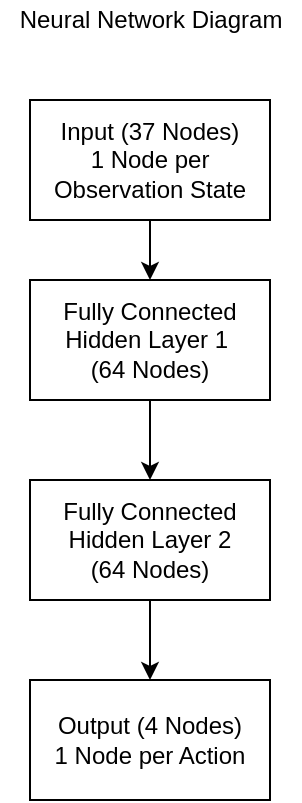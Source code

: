 <mxfile version="13.8.0" type="github">
  <diagram id="prtHgNgQTEPvFCAcTncT" name="Page-1">
    <mxGraphModel dx="902" dy="730" grid="1" gridSize="10" guides="1" tooltips="1" connect="1" arrows="1" fold="1" page="1" pageScale="1" pageWidth="827" pageHeight="1169" math="0" shadow="0">
      <root>
        <mxCell id="0" />
        <mxCell id="1" parent="0" />
        <mxCell id="SHO6RblA5cBtFDI0t-4H-6" value="" style="edgeStyle=orthogonalEdgeStyle;rounded=0;orthogonalLoop=1;jettySize=auto;html=1;" edge="1" parent="1" source="SHO6RblA5cBtFDI0t-4H-1" target="SHO6RblA5cBtFDI0t-4H-2">
          <mxGeometry relative="1" as="geometry" />
        </mxCell>
        <mxCell id="SHO6RblA5cBtFDI0t-4H-1" value="Input (37 Nodes)&lt;br&gt;1 Node per Observation State" style="rounded=0;whiteSpace=wrap;html=1;" vertex="1" parent="1">
          <mxGeometry x="380" y="60" width="120" height="60" as="geometry" />
        </mxCell>
        <mxCell id="SHO6RblA5cBtFDI0t-4H-7" value="" style="edgeStyle=orthogonalEdgeStyle;rounded=0;orthogonalLoop=1;jettySize=auto;html=1;" edge="1" parent="1" source="SHO6RblA5cBtFDI0t-4H-2" target="SHO6RblA5cBtFDI0t-4H-3">
          <mxGeometry relative="1" as="geometry" />
        </mxCell>
        <mxCell id="SHO6RblA5cBtFDI0t-4H-2" value="Fully Connected Hidden Layer 1&amp;nbsp;&lt;br&gt;(64 Nodes)" style="rounded=0;whiteSpace=wrap;html=1;" vertex="1" parent="1">
          <mxGeometry x="380" y="150" width="120" height="60" as="geometry" />
        </mxCell>
        <mxCell id="SHO6RblA5cBtFDI0t-4H-10" value="" style="edgeStyle=orthogonalEdgeStyle;rounded=0;orthogonalLoop=1;jettySize=auto;html=1;" edge="1" parent="1" source="SHO6RblA5cBtFDI0t-4H-3" target="SHO6RblA5cBtFDI0t-4H-4">
          <mxGeometry relative="1" as="geometry" />
        </mxCell>
        <mxCell id="SHO6RblA5cBtFDI0t-4H-3" value="Fully Connected Hidden Layer 2&lt;br&gt;(64 Nodes)" style="rounded=0;whiteSpace=wrap;html=1;" vertex="1" parent="1">
          <mxGeometry x="380" y="250" width="120" height="60" as="geometry" />
        </mxCell>
        <mxCell id="SHO6RblA5cBtFDI0t-4H-4" value="Output (4 Nodes)&lt;br&gt;1 Node per Action" style="rounded=0;whiteSpace=wrap;html=1;" vertex="1" parent="1">
          <mxGeometry x="380" y="350" width="120" height="60" as="geometry" />
        </mxCell>
        <mxCell id="SHO6RblA5cBtFDI0t-4H-11" value="Neural Network Diagram" style="text;html=1;resizable=0;autosize=1;align=center;verticalAlign=middle;points=[];fillColor=none;strokeColor=none;rounded=0;" vertex="1" parent="1">
          <mxGeometry x="365" y="10" width="150" height="20" as="geometry" />
        </mxCell>
      </root>
    </mxGraphModel>
  </diagram>
</mxfile>
